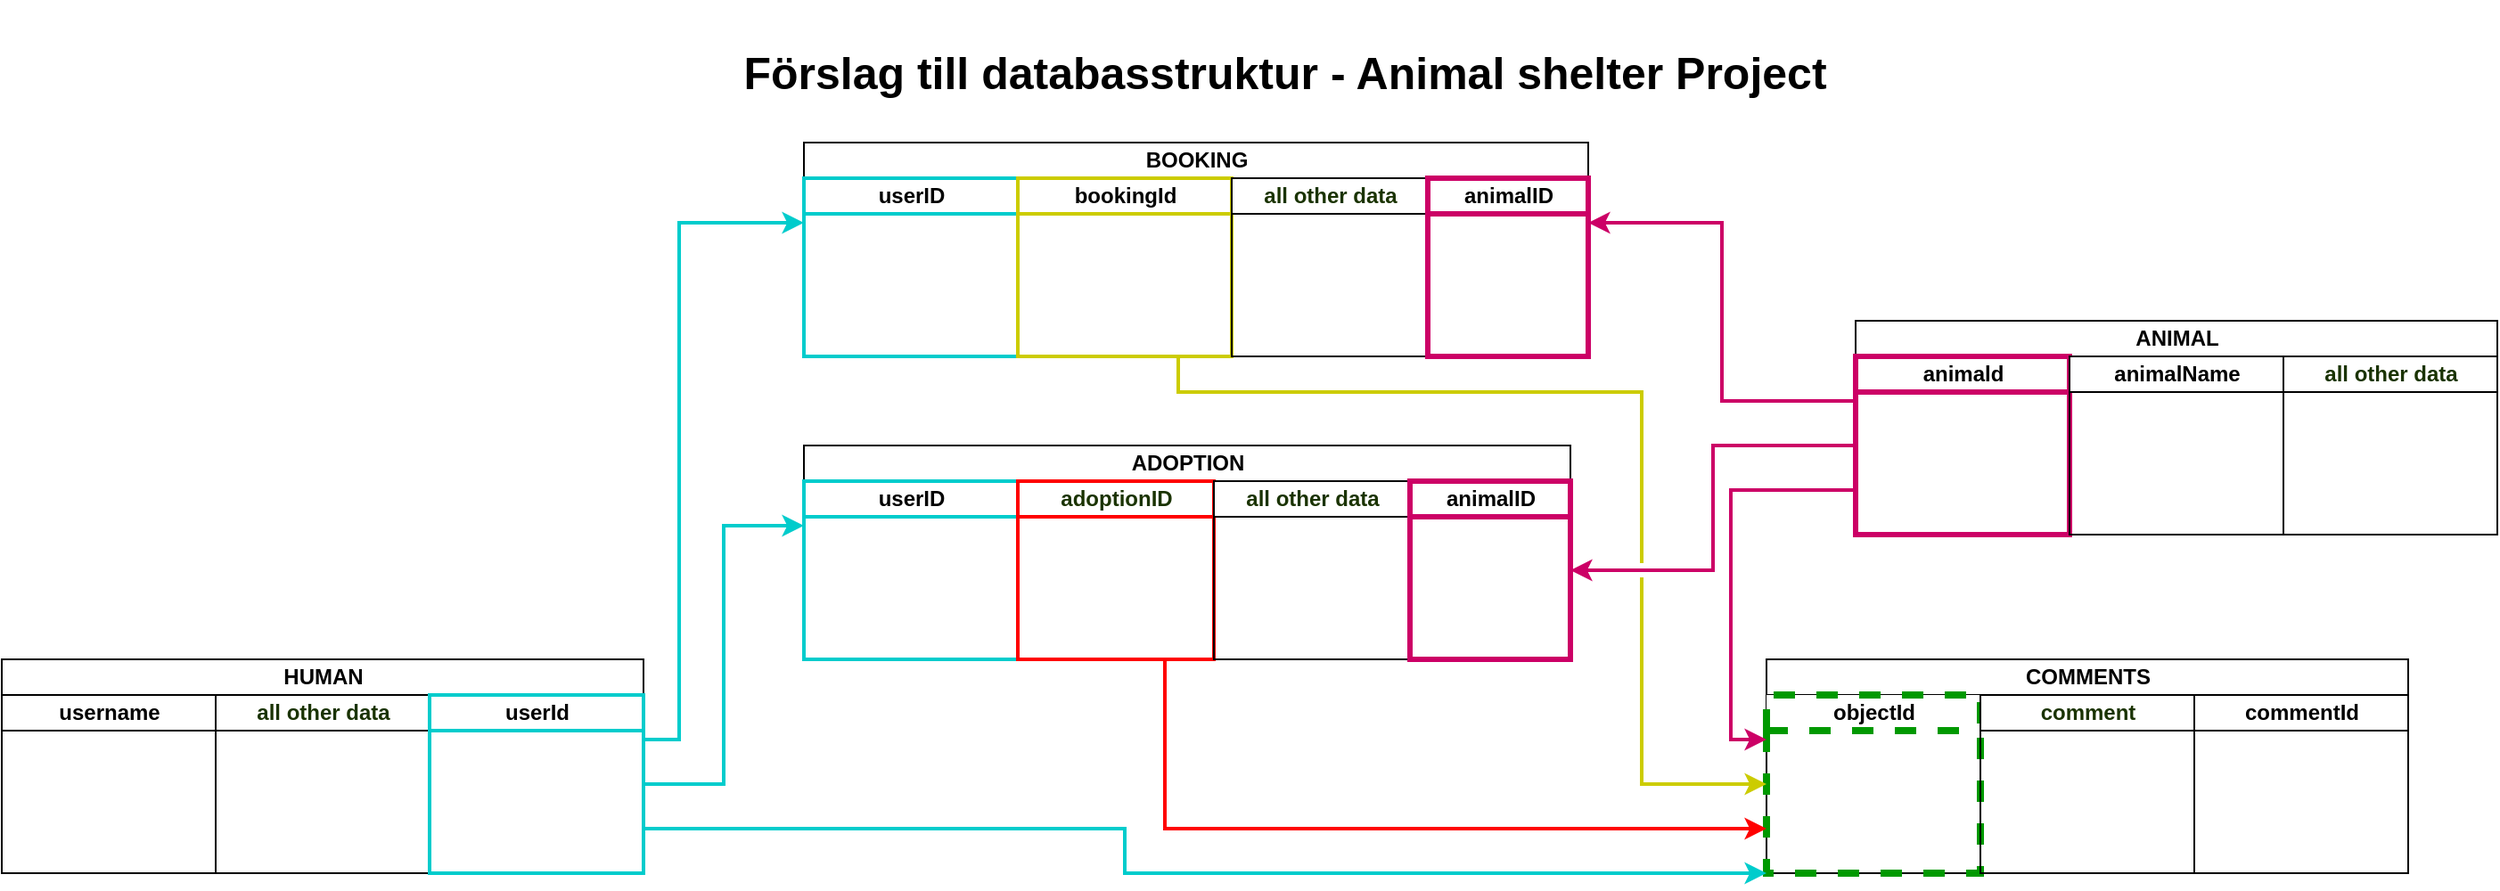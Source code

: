 <mxfile version="26.0.4">
  <diagram id="R2lEEEUBdFMjLlhIrx00" name="Page-1">
    <mxGraphModel dx="1434" dy="863" grid="1" gridSize="10" guides="1" tooltips="1" connect="1" arrows="1" fold="1" page="1" pageScale="1" pageWidth="1450" pageHeight="600" math="0" shadow="0" extFonts="Permanent Marker^https://fonts.googleapis.com/css?family=Permanent+Marker">
      <root>
        <mxCell id="0" />
        <mxCell id="1" parent="0" />
        <mxCell id="17Tt_sZGtE_7eDh40cwu-9" value="HUMAN" style="swimlane;childLayout=stackLayout;resizeParent=1;resizeParentMax=0;startSize=20;html=1;" parent="1" vertex="1">
          <mxGeometry x="10" y="410" width="360" height="120" as="geometry" />
        </mxCell>
        <mxCell id="17Tt_sZGtE_7eDh40cwu-10" value="username" style="swimlane;startSize=20;html=1;" parent="17Tt_sZGtE_7eDh40cwu-9" vertex="1">
          <mxGeometry y="20" width="120" height="100" as="geometry" />
        </mxCell>
        <mxCell id="17Tt_sZGtE_7eDh40cwu-11" value="all other data" style="swimlane;startSize=20;html=1;fontColor=#1A3300;" parent="17Tt_sZGtE_7eDh40cwu-9" vertex="1">
          <mxGeometry x="120" y="20" width="120" height="100" as="geometry" />
        </mxCell>
        <mxCell id="17Tt_sZGtE_7eDh40cwu-12" value="userId" style="swimlane;startSize=20;html=1;strokeColor=#00CCCC;strokeWidth=2;" parent="17Tt_sZGtE_7eDh40cwu-9" vertex="1">
          <mxGeometry x="240" y="20" width="120" height="100" as="geometry" />
        </mxCell>
        <mxCell id="17Tt_sZGtE_7eDh40cwu-13" value="ANIMAL" style="swimlane;childLayout=stackLayout;resizeParent=1;resizeParentMax=0;startSize=20;html=1;" parent="1" vertex="1">
          <mxGeometry x="1050" y="220" width="360" height="120" as="geometry" />
        </mxCell>
        <mxCell id="17Tt_sZGtE_7eDh40cwu-14" value="animald" style="swimlane;startSize=20;html=1;strokeColor=#CC0066;strokeWidth=3;" parent="17Tt_sZGtE_7eDh40cwu-13" vertex="1">
          <mxGeometry y="20" width="120" height="100" as="geometry" />
        </mxCell>
        <mxCell id="17Tt_sZGtE_7eDh40cwu-16" value="animalName" style="swimlane;startSize=20;html=1;" parent="17Tt_sZGtE_7eDh40cwu-13" vertex="1">
          <mxGeometry x="120" y="20" width="120" height="100" as="geometry" />
        </mxCell>
        <mxCell id="17Tt_sZGtE_7eDh40cwu-15" value="all other data" style="swimlane;startSize=20;html=1;fontColor=#1A3300;" parent="17Tt_sZGtE_7eDh40cwu-13" vertex="1">
          <mxGeometry x="240" y="20" width="120" height="100" as="geometry" />
        </mxCell>
        <mxCell id="17Tt_sZGtE_7eDh40cwu-17" value="BOOKING" style="swimlane;childLayout=stackLayout;resizeParent=1;resizeParentMax=0;startSize=20;html=1;" parent="1" vertex="1">
          <mxGeometry x="460" y="120" width="440" height="120" as="geometry" />
        </mxCell>
        <mxCell id="17Tt_sZGtE_7eDh40cwu-18" value="userID" style="swimlane;startSize=20;html=1;strokeColor=#00CCCC;strokeWidth=2;" parent="17Tt_sZGtE_7eDh40cwu-17" vertex="1">
          <mxGeometry y="20" width="120" height="100" as="geometry" />
        </mxCell>
        <mxCell id="17Tt_sZGtE_7eDh40cwu-19" value="bookingId" style="swimlane;startSize=20;html=1;strokeColor=#CCCC00;strokeWidth=2;" parent="17Tt_sZGtE_7eDh40cwu-17" vertex="1">
          <mxGeometry x="120" y="20" width="120" height="100" as="geometry" />
        </mxCell>
        <mxCell id="17Tt_sZGtE_7eDh40cwu-22" value="all other data" style="swimlane;startSize=20;html=1;fontColor=#1A3300;" parent="17Tt_sZGtE_7eDh40cwu-17" vertex="1">
          <mxGeometry x="240" y="20" width="110" height="100" as="geometry" />
        </mxCell>
        <mxCell id="17Tt_sZGtE_7eDh40cwu-20" value="animalID" style="swimlane;startSize=20;html=1;strokeColor=#CC0066;strokeWidth=3;" parent="17Tt_sZGtE_7eDh40cwu-17" vertex="1">
          <mxGeometry x="350" y="20" width="90" height="100" as="geometry" />
        </mxCell>
        <mxCell id="17Tt_sZGtE_7eDh40cwu-23" value="ADOPTION" style="swimlane;childLayout=stackLayout;resizeParent=1;resizeParentMax=0;startSize=20;html=1;" parent="1" vertex="1">
          <mxGeometry x="460" y="290" width="430" height="120" as="geometry" />
        </mxCell>
        <mxCell id="17Tt_sZGtE_7eDh40cwu-24" value="userID" style="swimlane;startSize=20;html=1;strokeColor=#00CCCC;strokeWidth=2;" parent="17Tt_sZGtE_7eDh40cwu-23" vertex="1">
          <mxGeometry y="20" width="120" height="100" as="geometry" />
        </mxCell>
        <mxCell id="_kI6HBj7HW1k0ClNSrJ4-1" value="adoptionID" style="swimlane;startSize=20;html=1;fontColor=#1A3300;strokeColor=#FF0000;strokeWidth=2;" parent="17Tt_sZGtE_7eDh40cwu-23" vertex="1">
          <mxGeometry x="120" y="20" width="110" height="100" as="geometry" />
        </mxCell>
        <mxCell id="17Tt_sZGtE_7eDh40cwu-26" value="all other data" style="swimlane;startSize=20;html=1;fontColor=#1A3300;" parent="17Tt_sZGtE_7eDh40cwu-23" vertex="1">
          <mxGeometry x="230" y="20" width="110" height="100" as="geometry" />
        </mxCell>
        <mxCell id="17Tt_sZGtE_7eDh40cwu-27" value="animalID" style="swimlane;startSize=20;html=1;strokeColor=#CC0066;strokeWidth=3;" parent="17Tt_sZGtE_7eDh40cwu-23" vertex="1">
          <mxGeometry x="340" y="20" width="90" height="100" as="geometry" />
        </mxCell>
        <mxCell id="17Tt_sZGtE_7eDh40cwu-33" value="COMMENTS" style="swimlane;childLayout=stackLayout;resizeParent=1;resizeParentMax=0;startSize=20;html=1;" parent="1" vertex="1">
          <mxGeometry x="1000" y="410" width="360" height="120" as="geometry" />
        </mxCell>
        <mxCell id="17Tt_sZGtE_7eDh40cwu-34" value="objectId" style="swimlane;startSize=20;html=1;strokeColor=#009900;dashed=1;strokeWidth=4;" parent="17Tt_sZGtE_7eDh40cwu-33" vertex="1">
          <mxGeometry y="20" width="120" height="100" as="geometry" />
        </mxCell>
        <mxCell id="17Tt_sZGtE_7eDh40cwu-35" value="comment" style="swimlane;startSize=20;html=1;fontColor=#1A3300;" parent="17Tt_sZGtE_7eDh40cwu-33" vertex="1">
          <mxGeometry x="120" y="20" width="120" height="100" as="geometry" />
        </mxCell>
        <mxCell id="17Tt_sZGtE_7eDh40cwu-36" value="commentId" style="swimlane;startSize=20;html=1;" parent="17Tt_sZGtE_7eDh40cwu-33" vertex="1">
          <mxGeometry x="240" y="20" width="120" height="100" as="geometry" />
        </mxCell>
        <mxCell id="17Tt_sZGtE_7eDh40cwu-38" style="edgeStyle=orthogonalEdgeStyle;rounded=0;orthogonalLoop=1;jettySize=auto;html=1;exitX=0;exitY=0.25;exitDx=0;exitDy=0;entryX=1;entryY=0.25;entryDx=0;entryDy=0;strokeColor=#CC0066;strokeWidth=2;" parent="1" source="17Tt_sZGtE_7eDh40cwu-14" target="17Tt_sZGtE_7eDh40cwu-20" edge="1">
          <mxGeometry relative="1" as="geometry">
            <mxPoint x="900" y="170" as="targetPoint" />
          </mxGeometry>
        </mxCell>
        <mxCell id="17Tt_sZGtE_7eDh40cwu-39" style="edgeStyle=orthogonalEdgeStyle;rounded=0;orthogonalLoop=1;jettySize=auto;html=1;exitX=0;exitY=0.5;exitDx=0;exitDy=0;entryX=1;entryY=0.5;entryDx=0;entryDy=0;strokeColor=#CC0066;strokeWidth=2;" parent="1" source="17Tt_sZGtE_7eDh40cwu-14" target="17Tt_sZGtE_7eDh40cwu-27" edge="1">
          <mxGeometry relative="1" as="geometry" />
        </mxCell>
        <mxCell id="17Tt_sZGtE_7eDh40cwu-40" style="edgeStyle=orthogonalEdgeStyle;rounded=0;orthogonalLoop=1;jettySize=auto;html=1;exitX=0;exitY=0.75;exitDx=0;exitDy=0;entryX=0;entryY=0.25;entryDx=0;entryDy=0;strokeColor=#CC0066;strokeWidth=2;" parent="1" source="17Tt_sZGtE_7eDh40cwu-14" target="17Tt_sZGtE_7eDh40cwu-34" edge="1">
          <mxGeometry relative="1" as="geometry" />
        </mxCell>
        <mxCell id="17Tt_sZGtE_7eDh40cwu-42" style="edgeStyle=orthogonalEdgeStyle;rounded=0;orthogonalLoop=1;jettySize=auto;html=1;exitX=1;exitY=0.25;exitDx=0;exitDy=0;entryX=0;entryY=0.25;entryDx=0;entryDy=0;strokeColor=#00CCCC;strokeWidth=2;" parent="1" source="17Tt_sZGtE_7eDh40cwu-12" target="17Tt_sZGtE_7eDh40cwu-18" edge="1">
          <mxGeometry relative="1" as="geometry">
            <Array as="points">
              <mxPoint x="390" y="455" />
              <mxPoint x="390" y="165" />
            </Array>
          </mxGeometry>
        </mxCell>
        <mxCell id="17Tt_sZGtE_7eDh40cwu-43" style="edgeStyle=orthogonalEdgeStyle;rounded=0;orthogonalLoop=1;jettySize=auto;html=1;exitX=1;exitY=0.5;exitDx=0;exitDy=0;entryX=0;entryY=0.25;entryDx=0;entryDy=0;strokeColor=#00CCCC;strokeWidth=2;" parent="1" source="17Tt_sZGtE_7eDh40cwu-12" target="17Tt_sZGtE_7eDh40cwu-24" edge="1">
          <mxGeometry relative="1" as="geometry" />
        </mxCell>
        <mxCell id="17Tt_sZGtE_7eDh40cwu-45" style="edgeStyle=orthogonalEdgeStyle;rounded=0;orthogonalLoop=1;jettySize=auto;html=1;exitX=0.75;exitY=1;exitDx=0;exitDy=0;entryX=0;entryY=0.5;entryDx=0;entryDy=0;jumpStyle=gap;strokeColor=#CCCC00;strokeWidth=2;" parent="1" source="17Tt_sZGtE_7eDh40cwu-19" target="17Tt_sZGtE_7eDh40cwu-34" edge="1">
          <mxGeometry relative="1" as="geometry">
            <Array as="points">
              <mxPoint x="670" y="260" />
              <mxPoint x="930" y="260" />
              <mxPoint x="930" y="480" />
            </Array>
          </mxGeometry>
        </mxCell>
        <mxCell id="BhG3JBM_zoYhHIaKyby7-5" value="Förslag till databasstruktur - Animal shelter Project" style="text;html=1;align=center;verticalAlign=middle;whiteSpace=wrap;rounded=0;fontStyle=1;fontSize=25;" parent="1" vertex="1">
          <mxGeometry x="390" y="40" width="680" height="80" as="geometry" />
        </mxCell>
        <mxCell id="_kI6HBj7HW1k0ClNSrJ4-2" style="edgeStyle=orthogonalEdgeStyle;rounded=0;orthogonalLoop=1;jettySize=auto;html=1;exitX=0.75;exitY=1;exitDx=0;exitDy=0;entryX=0;entryY=0.75;entryDx=0;entryDy=0;strokeColor=#FF0000;strokeWidth=2;" parent="1" source="_kI6HBj7HW1k0ClNSrJ4-1" target="17Tt_sZGtE_7eDh40cwu-34" edge="1">
          <mxGeometry relative="1" as="geometry">
            <mxPoint x="900" y="600" as="targetPoint" />
            <Array as="points">
              <mxPoint x="663" y="505" />
            </Array>
          </mxGeometry>
        </mxCell>
        <mxCell id="_kI6HBj7HW1k0ClNSrJ4-6" style="edgeStyle=orthogonalEdgeStyle;rounded=0;orthogonalLoop=1;jettySize=auto;html=1;exitX=1;exitY=0.75;exitDx=0;exitDy=0;entryX=0;entryY=1;entryDx=0;entryDy=0;strokeWidth=2;strokeColor=#00CCCC;" parent="1" source="17Tt_sZGtE_7eDh40cwu-12" target="17Tt_sZGtE_7eDh40cwu-34" edge="1">
          <mxGeometry relative="1" as="geometry">
            <Array as="points">
              <mxPoint x="640" y="505" />
              <mxPoint x="640" y="530" />
            </Array>
          </mxGeometry>
        </mxCell>
      </root>
    </mxGraphModel>
  </diagram>
</mxfile>
